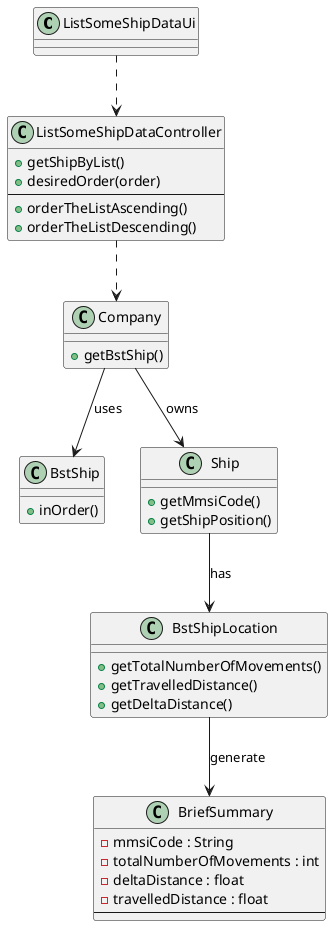 @startuml
'https://plantuml.com/use-case-diagram

class ListSomeShipDataUi{

}
class ListSomeShipDataController{
+ getShipByList()
+ desiredOrder(order)
--
+ orderTheListAscending()
+ orderTheListDescending()
}
class Company{
+ getBstShip()

}
class BstShip{
+ inOrder()
}
class Ship{
+ getMmsiCode()
+ getShipPosition()
}
class BstShipLocation{
+ getTotalNumberOfMovements()
+ getTravelledDistance()
+ getDeltaDistance()
}

class BriefSummary{
- mmsiCode : String
- totalNumberOfMovements : int
- deltaDistance : float
- travelledDistance : float
--
}


ListSomeShipDataUi ..> ListSomeShipDataController
ListSomeShipDataController ..> Company
Company --> Ship : owns
Company --> BstShip : uses
Ship --> BstShipLocation : has
BstShipLocation --> BriefSummary : generate

@enduml